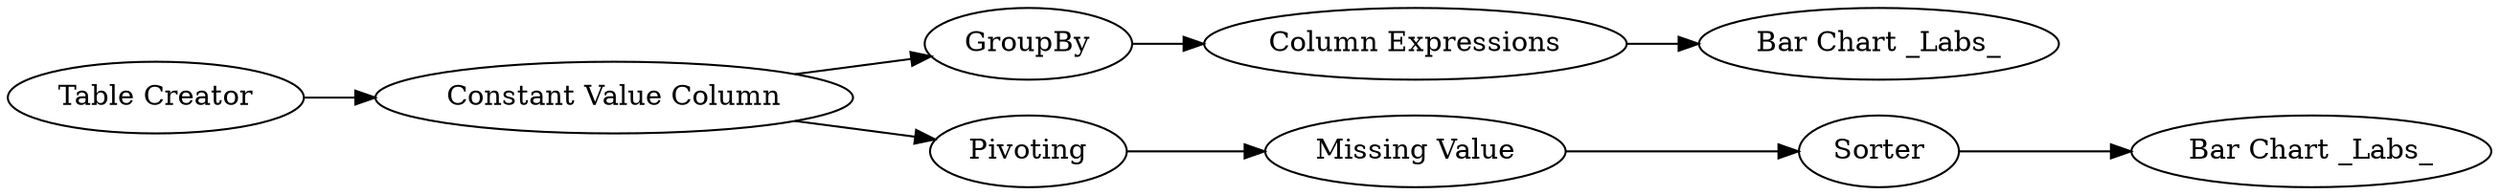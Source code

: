 digraph {
	1 -> 4
	4 -> 3
	10 -> 7
	8 -> 9
	4 -> 8
	3 -> 5
	5 -> 6
	9 -> 10
	5 [label="Column Expressions"]
	1 [label="Table Creator"]
	7 [label="Bar Chart _Labs_"]
	9 [label="Missing Value"]
	4 [label="Constant Value Column"]
	8 [label=Pivoting]
	6 [label="Bar Chart _Labs_"]
	3 [label=GroupBy]
	10 [label=Sorter]
	rankdir=LR
}
